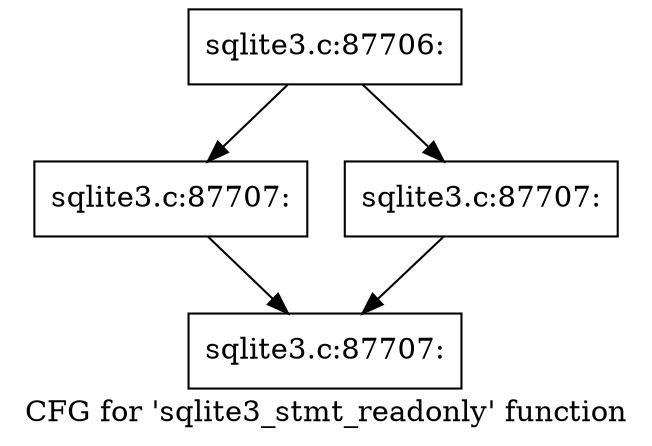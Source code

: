 digraph "CFG for 'sqlite3_stmt_readonly' function" {
	label="CFG for 'sqlite3_stmt_readonly' function";

	Node0x55c0f5d10f60 [shape=record,label="{sqlite3.c:87706:}"];
	Node0x55c0f5d10f60 -> Node0x55c0f5d11800;
	Node0x55c0f5d10f60 -> Node0x55c0f5d11850;
	Node0x55c0f5d11800 [shape=record,label="{sqlite3.c:87707:}"];
	Node0x55c0f5d11800 -> Node0x55c0f5d118a0;
	Node0x55c0f5d11850 [shape=record,label="{sqlite3.c:87707:}"];
	Node0x55c0f5d11850 -> Node0x55c0f5d118a0;
	Node0x55c0f5d118a0 [shape=record,label="{sqlite3.c:87707:}"];
}
